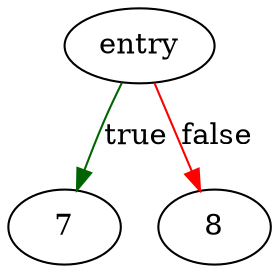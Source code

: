 digraph "heap_alloc" {
	// Node definitions.
	2 [label=entry];
	7;
	8;

	// Edge definitions.
	2 -> 7 [
		color=darkgreen
		label=true
	];
	2 -> 8 [
		color=red
		label=false
	];
}